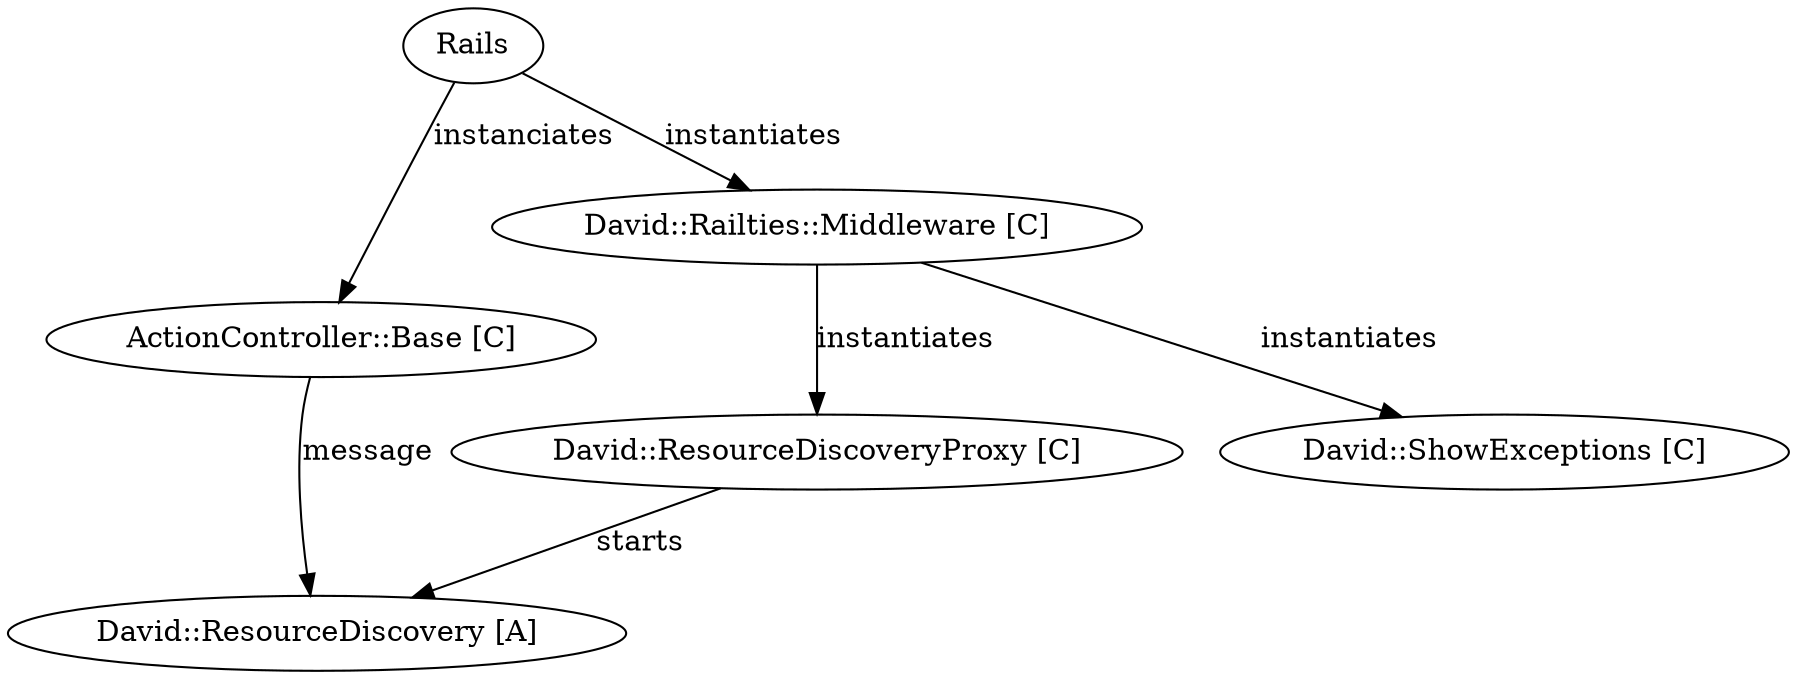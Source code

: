 digraph G {
//	rankdir=LR;

	actioncontroller_base [label="ActionController::Base [C]"];

	david_railties_middleware [label="David::Railties::Middleware [C]"];
	david_resourcediscovery [label="David::ResourceDiscovery [A]"];
	david_resourcediscoveryproxy [label="David::ResourceDiscoveryProxy [C]"];
	david_showexceptions [label="David::ShowExceptions [C]"];

	rails [label="Rails"];


	rails -> david_railties_middleware [label=instantiates];
	rails -> actioncontroller_base [label=instanciates];

	david_railties_middleware -> david_resourcediscoveryproxy [label=instantiates];
	david_railties_middleware -> david_showexceptions [label=instantiates];

	david_resourcediscoveryproxy -> david_resourcediscovery [label=starts];

	actioncontroller_base -> david_resourcediscovery [label=message];
}
